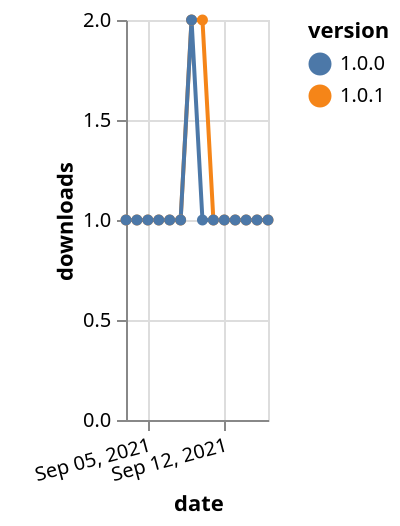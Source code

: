 {"$schema": "https://vega.github.io/schema/vega-lite/v5.json", "description": "A simple bar chart with embedded data.", "data": {"values": [{"date": "2021-09-03", "total": 175, "delta": 1, "version": "1.0.1"}, {"date": "2021-09-04", "total": 176, "delta": 1, "version": "1.0.1"}, {"date": "2021-09-05", "total": 177, "delta": 1, "version": "1.0.1"}, {"date": "2021-09-06", "total": 178, "delta": 1, "version": "1.0.1"}, {"date": "2021-09-07", "total": 179, "delta": 1, "version": "1.0.1"}, {"date": "2021-09-08", "total": 180, "delta": 1, "version": "1.0.1"}, {"date": "2021-09-09", "total": 182, "delta": 2, "version": "1.0.1"}, {"date": "2021-09-10", "total": 184, "delta": 2, "version": "1.0.1"}, {"date": "2021-09-11", "total": 185, "delta": 1, "version": "1.0.1"}, {"date": "2021-09-12", "total": 186, "delta": 1, "version": "1.0.1"}, {"date": "2021-09-13", "total": 187, "delta": 1, "version": "1.0.1"}, {"date": "2021-09-14", "total": 188, "delta": 1, "version": "1.0.1"}, {"date": "2021-09-15", "total": 189, "delta": 1, "version": "1.0.1"}, {"date": "2021-09-16", "total": 190, "delta": 1, "version": "1.0.1"}, {"date": "2021-09-03", "total": 171, "delta": 1, "version": "1.0.0"}, {"date": "2021-09-04", "total": 172, "delta": 1, "version": "1.0.0"}, {"date": "2021-09-05", "total": 173, "delta": 1, "version": "1.0.0"}, {"date": "2021-09-06", "total": 174, "delta": 1, "version": "1.0.0"}, {"date": "2021-09-07", "total": 175, "delta": 1, "version": "1.0.0"}, {"date": "2021-09-08", "total": 176, "delta": 1, "version": "1.0.0"}, {"date": "2021-09-09", "total": 178, "delta": 2, "version": "1.0.0"}, {"date": "2021-09-10", "total": 179, "delta": 1, "version": "1.0.0"}, {"date": "2021-09-11", "total": 180, "delta": 1, "version": "1.0.0"}, {"date": "2021-09-12", "total": 181, "delta": 1, "version": "1.0.0"}, {"date": "2021-09-13", "total": 182, "delta": 1, "version": "1.0.0"}, {"date": "2021-09-14", "total": 183, "delta": 1, "version": "1.0.0"}, {"date": "2021-09-15", "total": 184, "delta": 1, "version": "1.0.0"}, {"date": "2021-09-16", "total": 185, "delta": 1, "version": "1.0.0"}]}, "width": "container", "mark": {"type": "line", "point": {"filled": true}}, "encoding": {"x": {"field": "date", "type": "temporal", "timeUnit": "yearmonthdate", "title": "date", "axis": {"labelAngle": -15}}, "y": {"field": "delta", "type": "quantitative", "title": "downloads"}, "color": {"field": "version", "type": "nominal"}, "tooltip": {"field": "delta"}}}